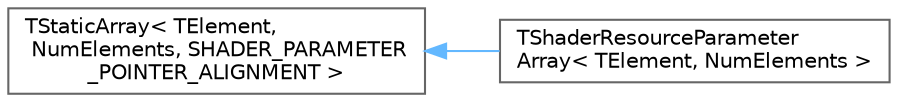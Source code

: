 digraph "Graphical Class Hierarchy"
{
 // INTERACTIVE_SVG=YES
 // LATEX_PDF_SIZE
  bgcolor="transparent";
  edge [fontname=Helvetica,fontsize=10,labelfontname=Helvetica,labelfontsize=10];
  node [fontname=Helvetica,fontsize=10,shape=box,height=0.2,width=0.4];
  rankdir="LR";
  Node0 [id="Node000000",label="TStaticArray\< TElement,\l NumElements, SHADER_PARAMETER\l_POINTER_ALIGNMENT \>",height=0.2,width=0.4,color="grey40", fillcolor="white", style="filled",URL="$da/dad/classTStaticArray.html",tooltip=" "];
  Node0 -> Node1 [id="edge8425_Node000000_Node000001",dir="back",color="steelblue1",style="solid",tooltip=" "];
  Node1 [id="Node000001",label="TShaderResourceParameter\lArray\< TElement, NumElements \>",height=0.2,width=0.4,color="grey40", fillcolor="white", style="filled",URL="$da/dff/classTShaderResourceParameterArray.html",tooltip="Static array of shader resource shader that is initialized to nullptr."];
}

